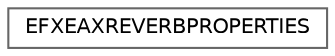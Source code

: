 digraph "Graphical Class Hierarchy"
{
 // LATEX_PDF_SIZE
  bgcolor="transparent";
  edge [fontname=Helvetica,fontsize=10,labelfontname=Helvetica,labelfontsize=10];
  node [fontname=Helvetica,fontsize=10,shape=box,height=0.2,width=0.4];
  rankdir="LR";
  Node0 [id="Node000000",label="EFXEAXREVERBPROPERTIES",height=0.2,width=0.4,color="grey40", fillcolor="white", style="filled",URL="$struct_e_f_x_e_a_x_r_e_v_e_r_b_p_r_o_p_e_r_t_i_e_s.html",tooltip=" "];
}
